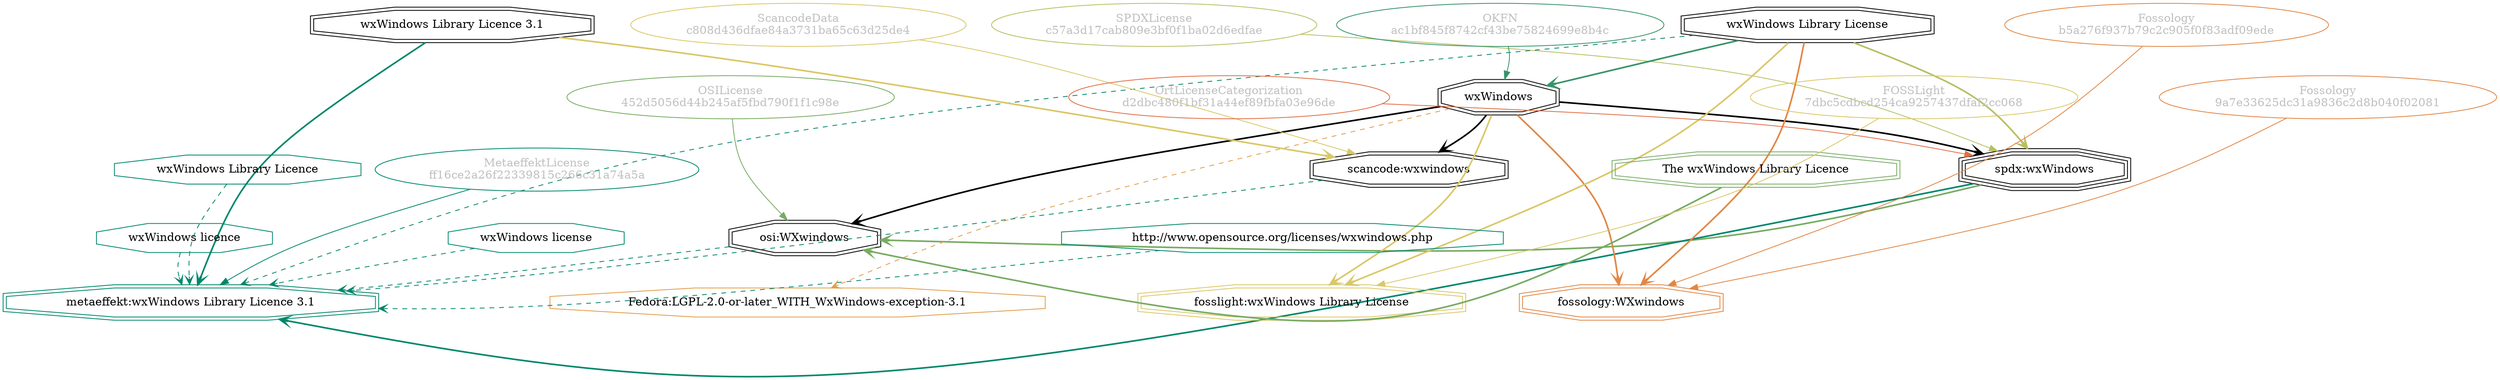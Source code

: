 strict digraph {
    node [shape=box];
    graph [splines=curved];
    4808 [label="SPDXLicense\nc57a3d17cab809e3bf0f1ba02d6edfae"
         ,fontcolor=gray
         ,color="#b8bf62"
         ,fillcolor="beige;1"
         ,shape=ellipse];
    4809 [label="spdx:wxWindows"
         ,shape=tripleoctagon];
    4810 [label=wxWindows
         ,shape=doubleoctagon];
    4811 [label="wxWindows Library License"
         ,shape=doubleoctagon];
    5325 [label="OSILicense\n452d5056d44b245af5fbd790f1f1c98e"
         ,fontcolor=gray
         ,color="#78ab63"
         ,fillcolor="beige;1"
         ,shape=ellipse];
    5326 [label="osi:WXwindows"
         ,shape=doubleoctagon];
    5327 [label="The wxWindows Library Licence"
         ,color="#78ab63"
         ,shape=doubleoctagon];
    6890 [label="Fedora:LGPL-2.0-or-later_WITH_WxWindows-exception-3.1"
         ,color="#e09d4b"
         ,shape=octagon];
    25408 [label="ScancodeData\nc808d436dfae84a3731ba65c63d25de4"
          ,fontcolor=gray
          ,color="#dac767"
          ,fillcolor="beige;1"
          ,shape=ellipse];
    25409 [label="scancode:wxwindows"
          ,shape=doubleoctagon];
    25410 [label="wxWindows Library Licence 3.1"
          ,shape=doubleoctagon];
    26209 [label="Fossology\nb5a276f937b79c2c905f0f83adf09ede"
          ,fontcolor=gray
          ,color="#e18745"
          ,fillcolor="beige;1"
          ,shape=ellipse];
    26210 [label="fossology:WXwindows"
          ,color="#e18745"
          ,shape=doubleoctagon];
    28063 [label="Fossology\n9a7e33625dc31a9836c2d8b040f02081"
          ,fontcolor=gray
          ,color="#e18745"
          ,fillcolor="beige;1"
          ,shape=ellipse];
    28398 [label="OKFN\nac1bf845f8742cf43be75824699e8b4c"
          ,fontcolor=gray
          ,color="#379469"
          ,fillcolor="beige;1"
          ,shape=ellipse];
    35319 [label="OrtLicenseCategorization\nd2dbc480f1bf31a44ef89fbfa03e96de"
          ,fontcolor=gray
          ,color="#e06f45"
          ,fillcolor="beige;1"
          ,shape=ellipse];
    49416 [label="MetaeffektLicense\nff16ce2a26f22339815c266c31a74a5a"
          ,fontcolor=gray
          ,color="#00876c"
          ,fillcolor="beige;1"
          ,shape=ellipse];
    49417 [label="metaeffekt:wxWindows Library Licence 3.1"
          ,color="#00876c"
          ,shape=doubleoctagon];
    49418 [label="wxWindows Library Licence"
          ,color="#00876c"
          ,shape=octagon];
    49419 [label="http://www.opensource.org/licenses/wxwindows.php"
          ,color="#00876c"
          ,shape=octagon];
    49421 [label="wxWindows licence"
          ,color="#00876c"
          ,shape=octagon];
    49422 [label="wxWindows license"
          ,color="#00876c"
          ,shape=octagon];
    51079 [label="FOSSLight\n7dbc5cdbcd254ca9257437dfaf2cc068"
          ,fontcolor=gray
          ,color="#dac767"
          ,fillcolor="beige;1"
          ,shape=ellipse];
    51080 [label="fosslight:wxWindows Library License"
          ,color="#dac767"
          ,shape=doubleoctagon];
    4808 -> 4809 [weight=0.5
                 ,color="#b8bf62"];
    4809 -> 5326 [style=bold
                 ,arrowhead=vee
                 ,weight=0.7
                 ,color="#78ab63"];
    4809 -> 49417 [style=bold
                  ,arrowhead=vee
                  ,weight=0.7
                  ,color="#00876c"];
    4810 -> 4809 [style=bold
                 ,arrowhead=vee
                 ,weight=0.7];
    4810 -> 5326 [style=bold
                 ,arrowhead=vee
                 ,weight=0.7];
    4810 -> 6890 [style=dashed
                 ,arrowhead=vee
                 ,weight=0.5
                 ,color="#e09d4b"];
    4810 -> 25409 [style=bold
                  ,arrowhead=vee
                  ,weight=0.7];
    4810 -> 26210 [style=bold
                  ,arrowhead=vee
                  ,weight=0.7
                  ,color="#e18745"];
    4810 -> 51080 [style=bold
                  ,arrowhead=vee
                  ,weight=0.7
                  ,color="#dac767"];
    4811 -> 4809 [style=bold
                 ,arrowhead=vee
                 ,weight=0.7
                 ,color="#b8bf62"];
    4811 -> 4810 [style=bold
                 ,arrowhead=vee
                 ,weight=0.7
                 ,color="#379469"];
    4811 -> 26210 [style=bold
                  ,arrowhead=vee
                  ,weight=0.7
                  ,color="#e18745"];
    4811 -> 49417 [style=dashed
                  ,arrowhead=vee
                  ,weight=0.5
                  ,color="#00876c"];
    4811 -> 51080 [style=bold
                  ,arrowhead=vee
                  ,weight=0.7
                  ,color="#dac767"];
    5325 -> 5326 [weight=0.5
                 ,color="#78ab63"];
    5326 -> 49417 [style=dashed
                  ,arrowhead=vee
                  ,weight=0.5
                  ,color="#00876c"];
    5327 -> 5326 [style=bold
                 ,arrowhead=vee
                 ,weight=0.7
                 ,color="#78ab63"];
    25408 -> 25409 [weight=0.5
                   ,color="#dac767"];
    25409 -> 49417 [style=dashed
                   ,arrowhead=vee
                   ,weight=0.5
                   ,color="#00876c"];
    25410 -> 25409 [style=bold
                   ,arrowhead=vee
                   ,weight=0.7
                   ,color="#dac767"];
    25410 -> 49417 [style=bold
                   ,arrowhead=vee
                   ,weight=0.7
                   ,color="#00876c"];
    25410 -> 49417 [style=bold
                   ,arrowhead=vee
                   ,weight=0.7
                   ,color="#00876c"];
    26209 -> 26210 [weight=0.5
                   ,color="#e18745"];
    28063 -> 26210 [weight=0.5
                   ,color="#e18745"];
    28398 -> 4810 [weight=0.5
                  ,color="#379469"];
    35319 -> 4809 [weight=0.5
                  ,color="#e06f45"];
    49416 -> 49417 [weight=0.5
                   ,color="#00876c"];
    49418 -> 49417 [style=dashed
                   ,arrowhead=vee
                   ,weight=0.5
                   ,color="#00876c"];
    49419 -> 49417 [style=dashed
                   ,arrowhead=vee
                   ,weight=0.5
                   ,color="#00876c"];
    49421 -> 49417 [style=dashed
                   ,arrowhead=vee
                   ,weight=0.5
                   ,color="#00876c"];
    49422 -> 49417 [style=dashed
                   ,arrowhead=vee
                   ,weight=0.5
                   ,color="#00876c"];
    51079 -> 51080 [weight=0.5
                   ,color="#dac767"];
}
